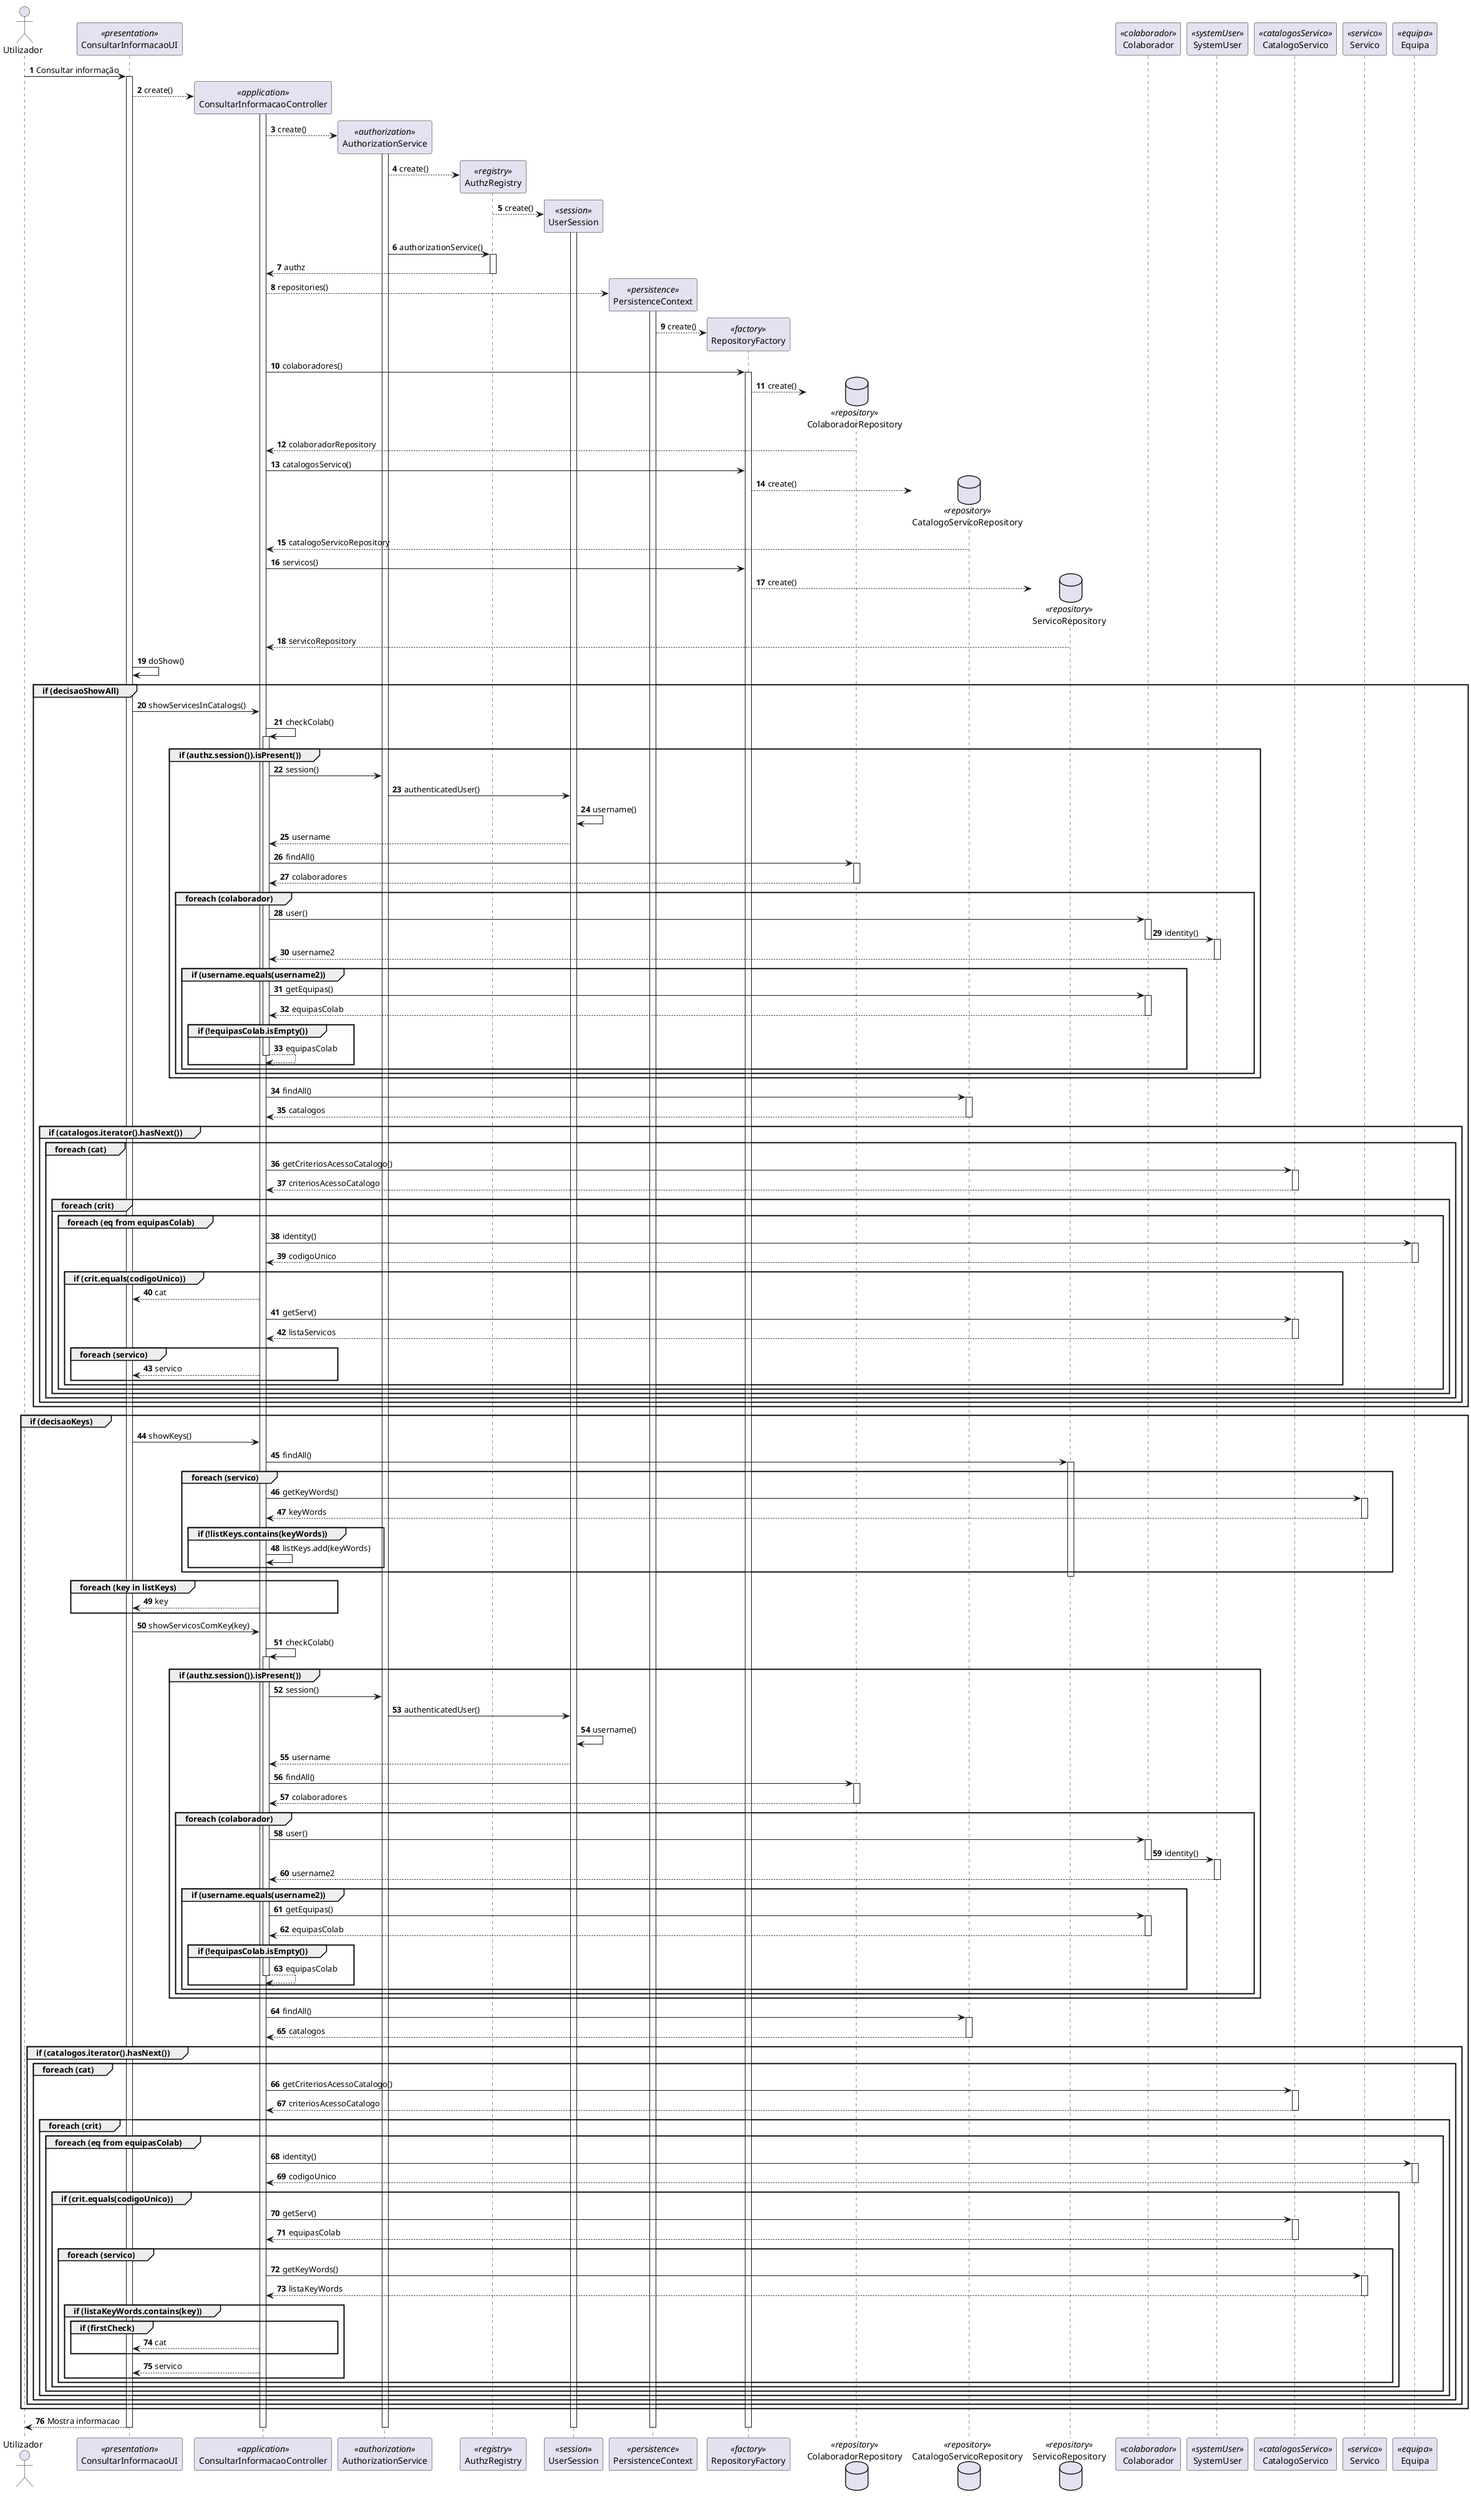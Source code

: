 @startuml
'https://plantuml.com/sequence-diagram

autonumber

actor "Utilizador" as UTIL
participant ConsultarInformacaoUI as UI <<presentation>>
participant ConsultarInformacaoController as CTRL <<application>>

participant AuthorizationService as AUTH <<authorization>>
participant AuthzRegistry as AUTHR <<registry>>
participant UserSession as USER <<session>>
participant PersistenceContext as PC <<persistence>>
participant RepositoryFactory as REP <<factory>>

database ColaboradorRepository as CB <<repository>>
database CatalogoServicoRepository as CSR <<repository>>
database ServicoRepository as SERR <<repository>>

participant Colaborador as COLAB <<colaborador>>
participant SystemUser as SYSUSER <<systemUser>>
participant CatalogoServico as CATSER <<catalogosServico>>
participant Servico as SER <<servico>>
participant Equipa as EQ <<equipa>>

    UTIL -> UI: Consultar informação
activate UI

    UI --> CTRL**: create()
activate CTRL
    CTRL --> AUTH**: create()
activate AUTH
    AUTH --> AUTHR**: create()

    AUTHR --> USER**: create()
activate USER

    AUTH -> AUTHR: authorizationService()
activate AUTHR
    AUTHR --> CTRL: authz
deactivate AUTHR


    CTRL --> PC**:repositories()

activate PC
    PC --> REP**: create()

    CTRL -> REP: colaboradores()
activate REP
    REP --> CB**: create()
    CB --> CTRL: colaboradorRepository

    CTRL -> REP: catalogosServico()
    REP --> CSR**: create()
    CSR --> CTRL: catalogoServicoRepository

    CTRL -> REP: servicos()
    REP --> SERR**: create()
    SERR --> CTRL: servicoRepository

    UI -> UI: doShow()

group if (decisaoShowAll)
    UI -> CTRL: showServicesInCatalogs()
    CTRL -> CTRL: checkColab()
activate CTRL

group if (authz.session()).isPresent())
    CTRL -> AUTH: session()
    AUTH -> USER: authenticatedUser()
    USER -> USER: username()
    USER --> CTRL: username

    CTRL -> CB: findAll()
activate CB
    CB --> CTRL: colaboradores

group foreach (colaborador)
deactivate CB
    CTRL -> COLAB: user()
activate COLAB
    COLAB -> SYSUSER: identity()
deactivate COLAB
activate SYSUSER
    SYSUSER --> CTRL: username2
deactivate SYSUSER

group if (username.equals(username2))
    CTRL -> COLAB: getEquipas()
activate COLAB
    COLAB --> CTRL: equipasColab
deactivate COLAB

group if (!equipasColab.isEmpty())
    CTRL --> CTRL: equipasColab

deactivate CTRL

end
end
end
end


    CTRL -> CSR: findAll()
activate CSR
    CSR --> CTRL: catalogos
deactivate CSR
group if (catalogos.iterator().hasNext())
group foreach (cat)
    CTRL -> CATSER: getCriteriosAcessoCatalogo()
activate CATSER
    CATSER --> CTRL: criteriosAcessoCatalogo
deactivate CATSER
group foreach (crit)
group foreach (eq from equipasColab)
    CTRL -> EQ: identity()
activate EQ
    EQ --> CTRL: codigoUnico
deactivate EQ

group if (crit.equals(codigoUnico))
    CTRL --> UI: cat

    CTRL -> CATSER: getServ()
activate CATSER
    CATSER --> CTRL: listaServicos
deactivate CATSER

group foreach (servico)
    CTRL --> UI: servico

end
end
end
end
end
end
end

group if (decisaoKeys)
    UI -> CTRL: showKeys()

    CTRL -> SERR: findAll()
activate SERR

group foreach (servico)
    CTRL -> SER : getKeyWords()
activate SER
    SER --> CTRL : keyWords
deactivate SER

group if (!listKeys.contains(keyWords))
    CTRL -> CTRL : listKeys.add(keyWords)
end

end

deactivate SERR
group foreach (key in listKeys)
    CTRL --> UI: key
end

    UI -> CTRL: showServicosComKey(key)

    CTRL -> CTRL: checkColab()
activate CTRL

group if (authz.session()).isPresent())
    CTRL -> AUTH: session()
    AUTH -> USER: authenticatedUser()
    USER -> USER: username()
    USER --> CTRL: username

    CTRL -> CB: findAll()
activate CB
    CB --> CTRL: colaboradores

group foreach (colaborador)
deactivate CB
    CTRL -> COLAB: user()
activate COLAB
    COLAB -> SYSUSER: identity()
deactivate COLAB
activate SYSUSER
    SYSUSER --> CTRL: username2
deactivate SYSUSER

group if (username.equals(username2))
    CTRL -> COLAB: getEquipas()
activate COLAB
    COLAB --> CTRL: equipasColab
deactivate COLAB

group if (!equipasColab.isEmpty())
    CTRL --> CTRL: equipasColab

deactivate CTRL

end
end
end
end

CTRL -> CSR: findAll()
activate CSR
    CSR --> CTRL: catalogos
deactivate CSR
group if (catalogos.iterator().hasNext())
group foreach (cat)
    CTRL -> CATSER: getCriteriosAcessoCatalogo()
activate CATSER
    CATSER --> CTRL: criteriosAcessoCatalogo
deactivate CATSER
group foreach (crit)
group foreach (eq from equipasColab)
    CTRL -> EQ: identity()
activate EQ
    EQ --> CTRL: codigoUnico
deactivate EQ

group if (crit.equals(codigoUnico))
    CTRL -> CATSER: getServ()
activate CATSER
    CATSER --> CTRL: equipasColab
deactivate CATSER

group foreach (servico)
    CTRL -> SER: getKeyWords()
activate SER
    SER --> CTRL: listaKeyWords
deactivate SER

group if (listaKeyWords.contains(key))
group if (firstCheck)
    CTRL --> UI: cat
end
    CTRL --> UI: servico
end
end
end
end
end
end
end
end

UI --> UTIL : Mostra informacao

deactivate REP
deactivate PC
deactivate USER
deactivate AUTH
deactivate CTRL
deactivate UI

@enduml